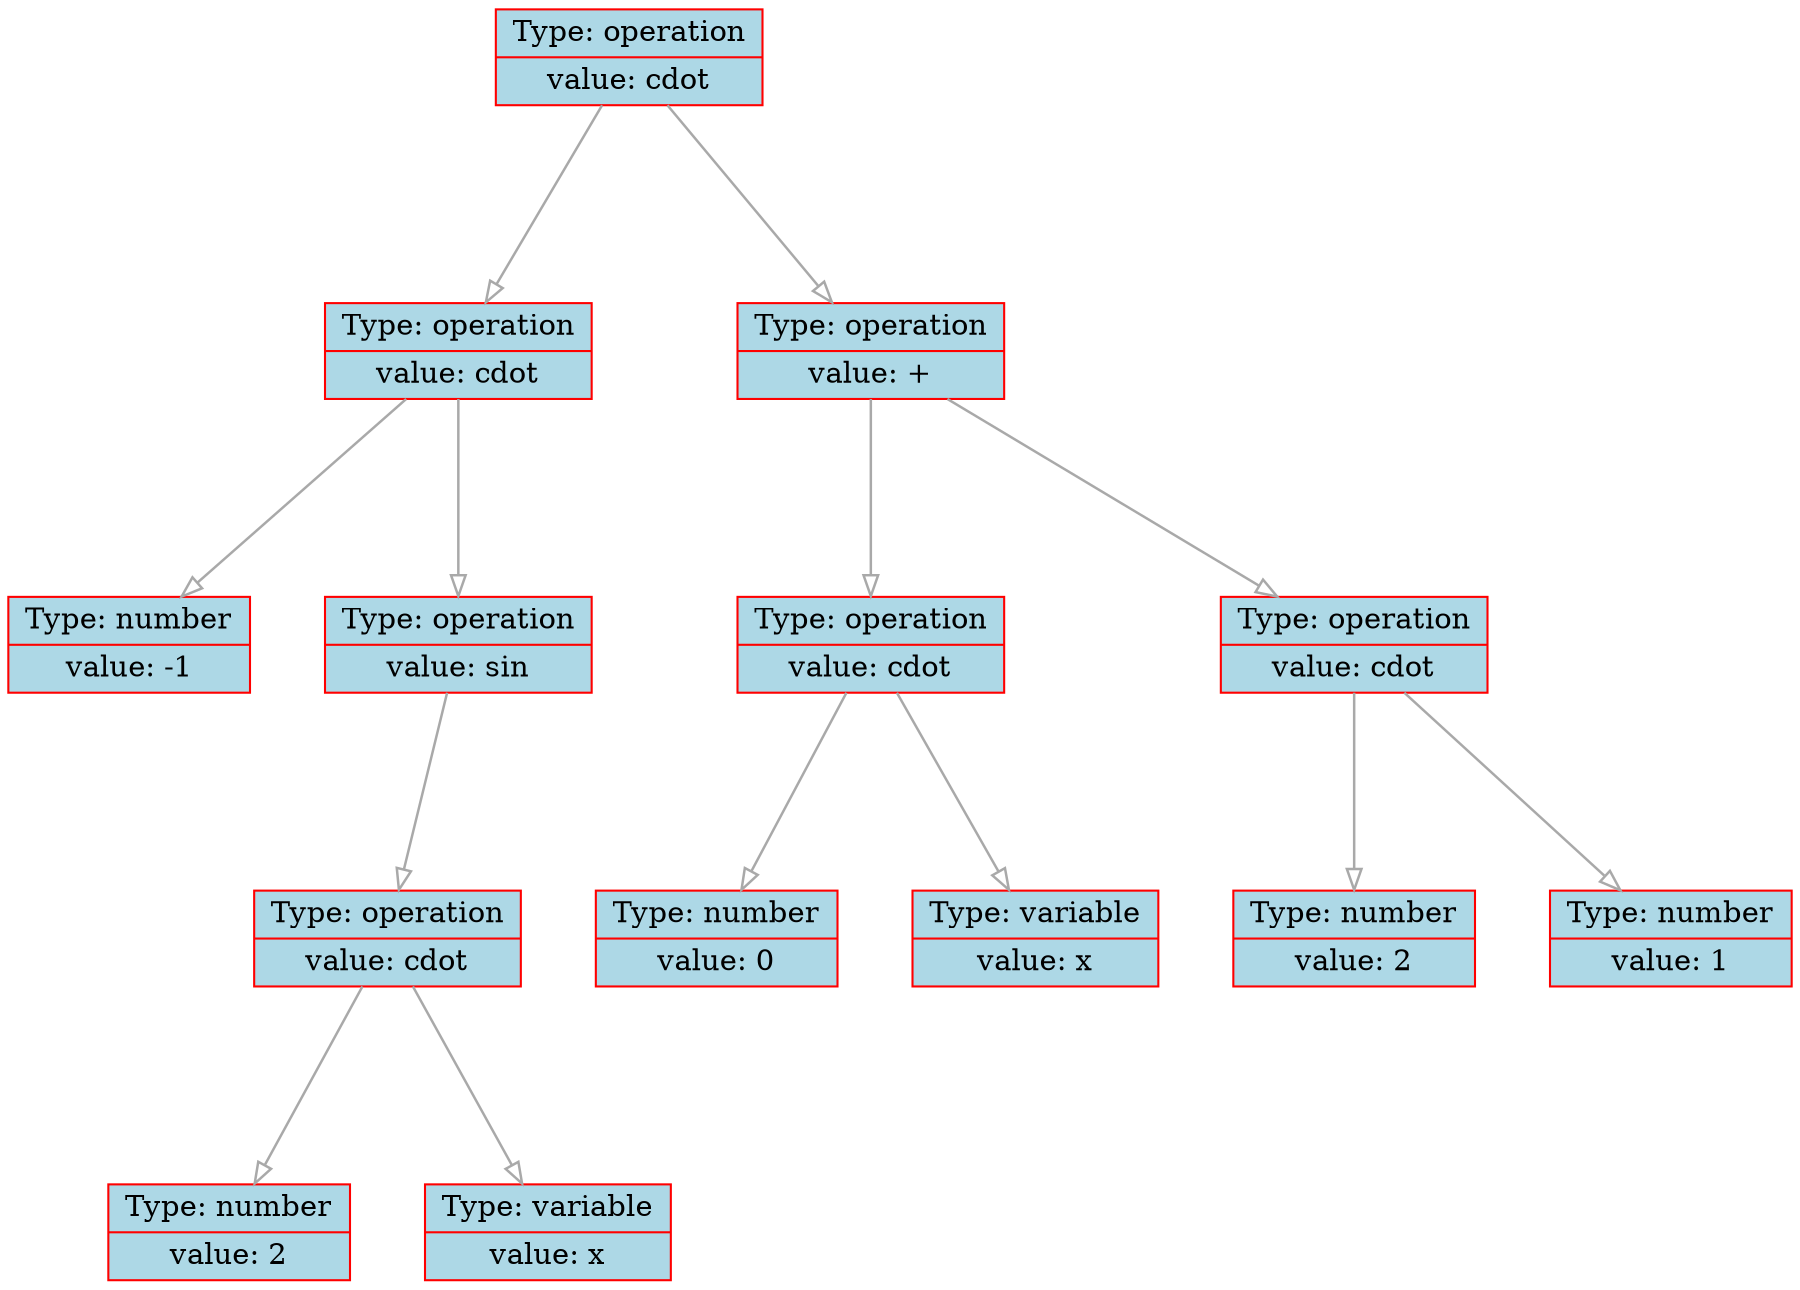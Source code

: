
    digraph g {
        dpi      = 200;
        fontname = "Comic Sans MS";
        fontsize = 20;
        rankdir   =  TB;
        edge [color = darkgrey, arrowhead = onormal, arrowsize = 1, penwidth = 1.2]
        graph[fillcolor = lightgreen, ranksep = 1.3, nodesep = 0.5,
        style = "rounded, filled",color = green, penwidth = 2]

    Node00000145fe8b1b70[shape=record, width=0.2, style="filled", color="red", fillcolor="lightblue",label=" {Type: operation | value: \cdot}"] 
 
Node00000145fe8b1ae0[shape=record, width=0.2, style="filled", color="red", fillcolor="lightblue",label=" {Type: operation | value: \cdot}"] 
 
Node00000145fe8b1ba0[shape=record, width=0.2, style="filled", color="red", fillcolor="lightblue",label=" {Type: number | value: -1}"] 
 
Node00000145fe8b1940[shape=record, width=0.2, style="filled", color="red", fillcolor="lightblue",label=" {Type: operation | value: sin}"] 
 
Node00000145fe8b1910[shape=record, width=0.2, style="filled", color="red", fillcolor="lightblue",label=" {Type: operation | value: \cdot}"] 
 
Node00000145fe8b1640[shape=record, width=0.2, style="filled", color="red", fillcolor="lightblue",label=" {Type: number | value: 2}"] 
 
Node00000145fe8b1750[shape=record, width=0.2, style="filled", color="red", fillcolor="lightblue",label=" {Type: variable | value: x}"] 
 
Node00000145fe8b18e0[shape=record, width=0.2, style="filled", color="red", fillcolor="lightblue",label=" {Type: operation | value: +}"] 
 
Node00000145fe8b18b0[shape=record, width=0.2, style="filled", color="red", fillcolor="lightblue",label=" {Type: operation | value: \cdot}"] 
 
Node00000145fe8b1880[shape=record, width=0.2, style="filled", color="red", fillcolor="lightblue",label=" {Type: number | value: 0}"] 
 
Node00000145fe8b1850[shape=record, width=0.2, style="filled", color="red", fillcolor="lightblue",label=" {Type: variable | value: x}"] 
 
Node00000145fe8b1820[shape=record, width=0.2, style="filled", color="red", fillcolor="lightblue",label=" {Type: operation | value: \cdot}"] 
 
Node00000145fe8b17f0[shape=record, width=0.2, style="filled", color="red", fillcolor="lightblue",label=" {Type: number | value: 2}"] 
 
Node00000145fe8b14a0[shape=record, width=0.2, style="filled", color="red", fillcolor="lightblue",label=" {Type: number | value: 1}"] 
 
Node00000145fe8b1b70->Node00000145fe8b1ae0
Node00000145fe8b1ae0->Node00000145fe8b1ba0
Node00000145fe8b1ae0->Node00000145fe8b1940
Node00000145fe8b1940->Node00000145fe8b1910
Node00000145fe8b1910->Node00000145fe8b1640
Node00000145fe8b1910->Node00000145fe8b1750
Node00000145fe8b1b70->Node00000145fe8b18e0
Node00000145fe8b18e0->Node00000145fe8b18b0
Node00000145fe8b18b0->Node00000145fe8b1880
Node00000145fe8b18b0->Node00000145fe8b1850
Node00000145fe8b18e0->Node00000145fe8b1820
Node00000145fe8b1820->Node00000145fe8b17f0
Node00000145fe8b1820->Node00000145fe8b14a0
}
